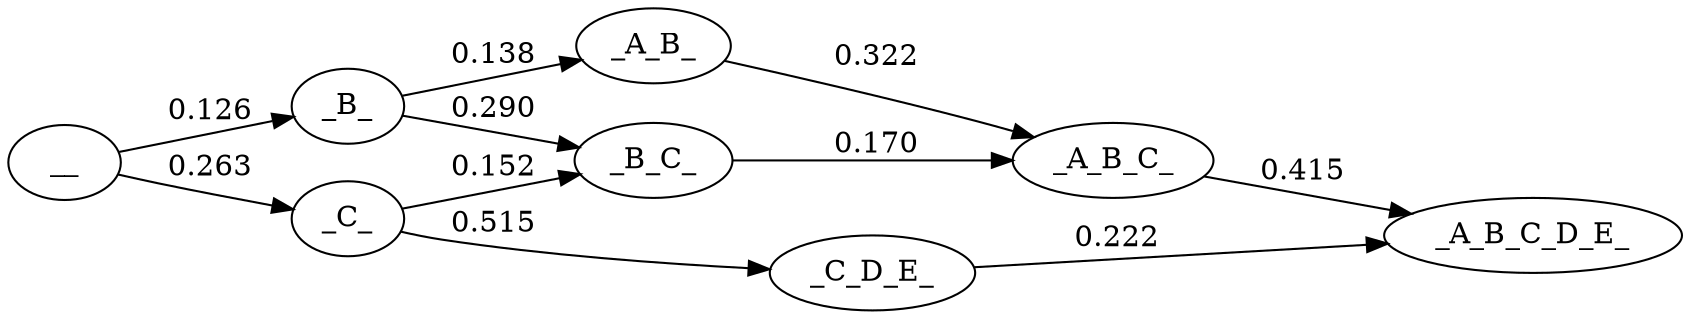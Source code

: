 strict digraph "" {
	graph [rankdir=LR];
	__ -> _B_	[cost=0.12553088208385882,
		label=" 0.126"];
	__ -> _C_	[cost=0.2630344058337938,
		label=" 0.263"];
	_B_ -> _A_B_	[cost=0.13750352374993502,
		label=" 0.138"];
	_B_ -> _B_C_	[cost=0.28950661719498505,
		label=" 0.290"];
	_A_B_ -> _A_B_C_	[cost=0.32192809488736235,
		label=" 0.322"];
	_C_ -> _B_C_	[cost=0.15200309344505006,
		label=" 0.152"];
	_C_ -> _C_D_E_	[cost=0.5145731728297582,
		label=" 0.515"];
	_B_C_ -> _A_B_C_	[cost=0.16992500144231237,
		label=" 0.170"];
	_A_B_C_ -> _A_B_C_D_E_	[cost=0.4150374992788437,
		label=" 0.415"];
	_C_D_E_ -> _A_B_C_D_E_	[cost=0.22239242133644802,
		label=" 0.222"];
}
